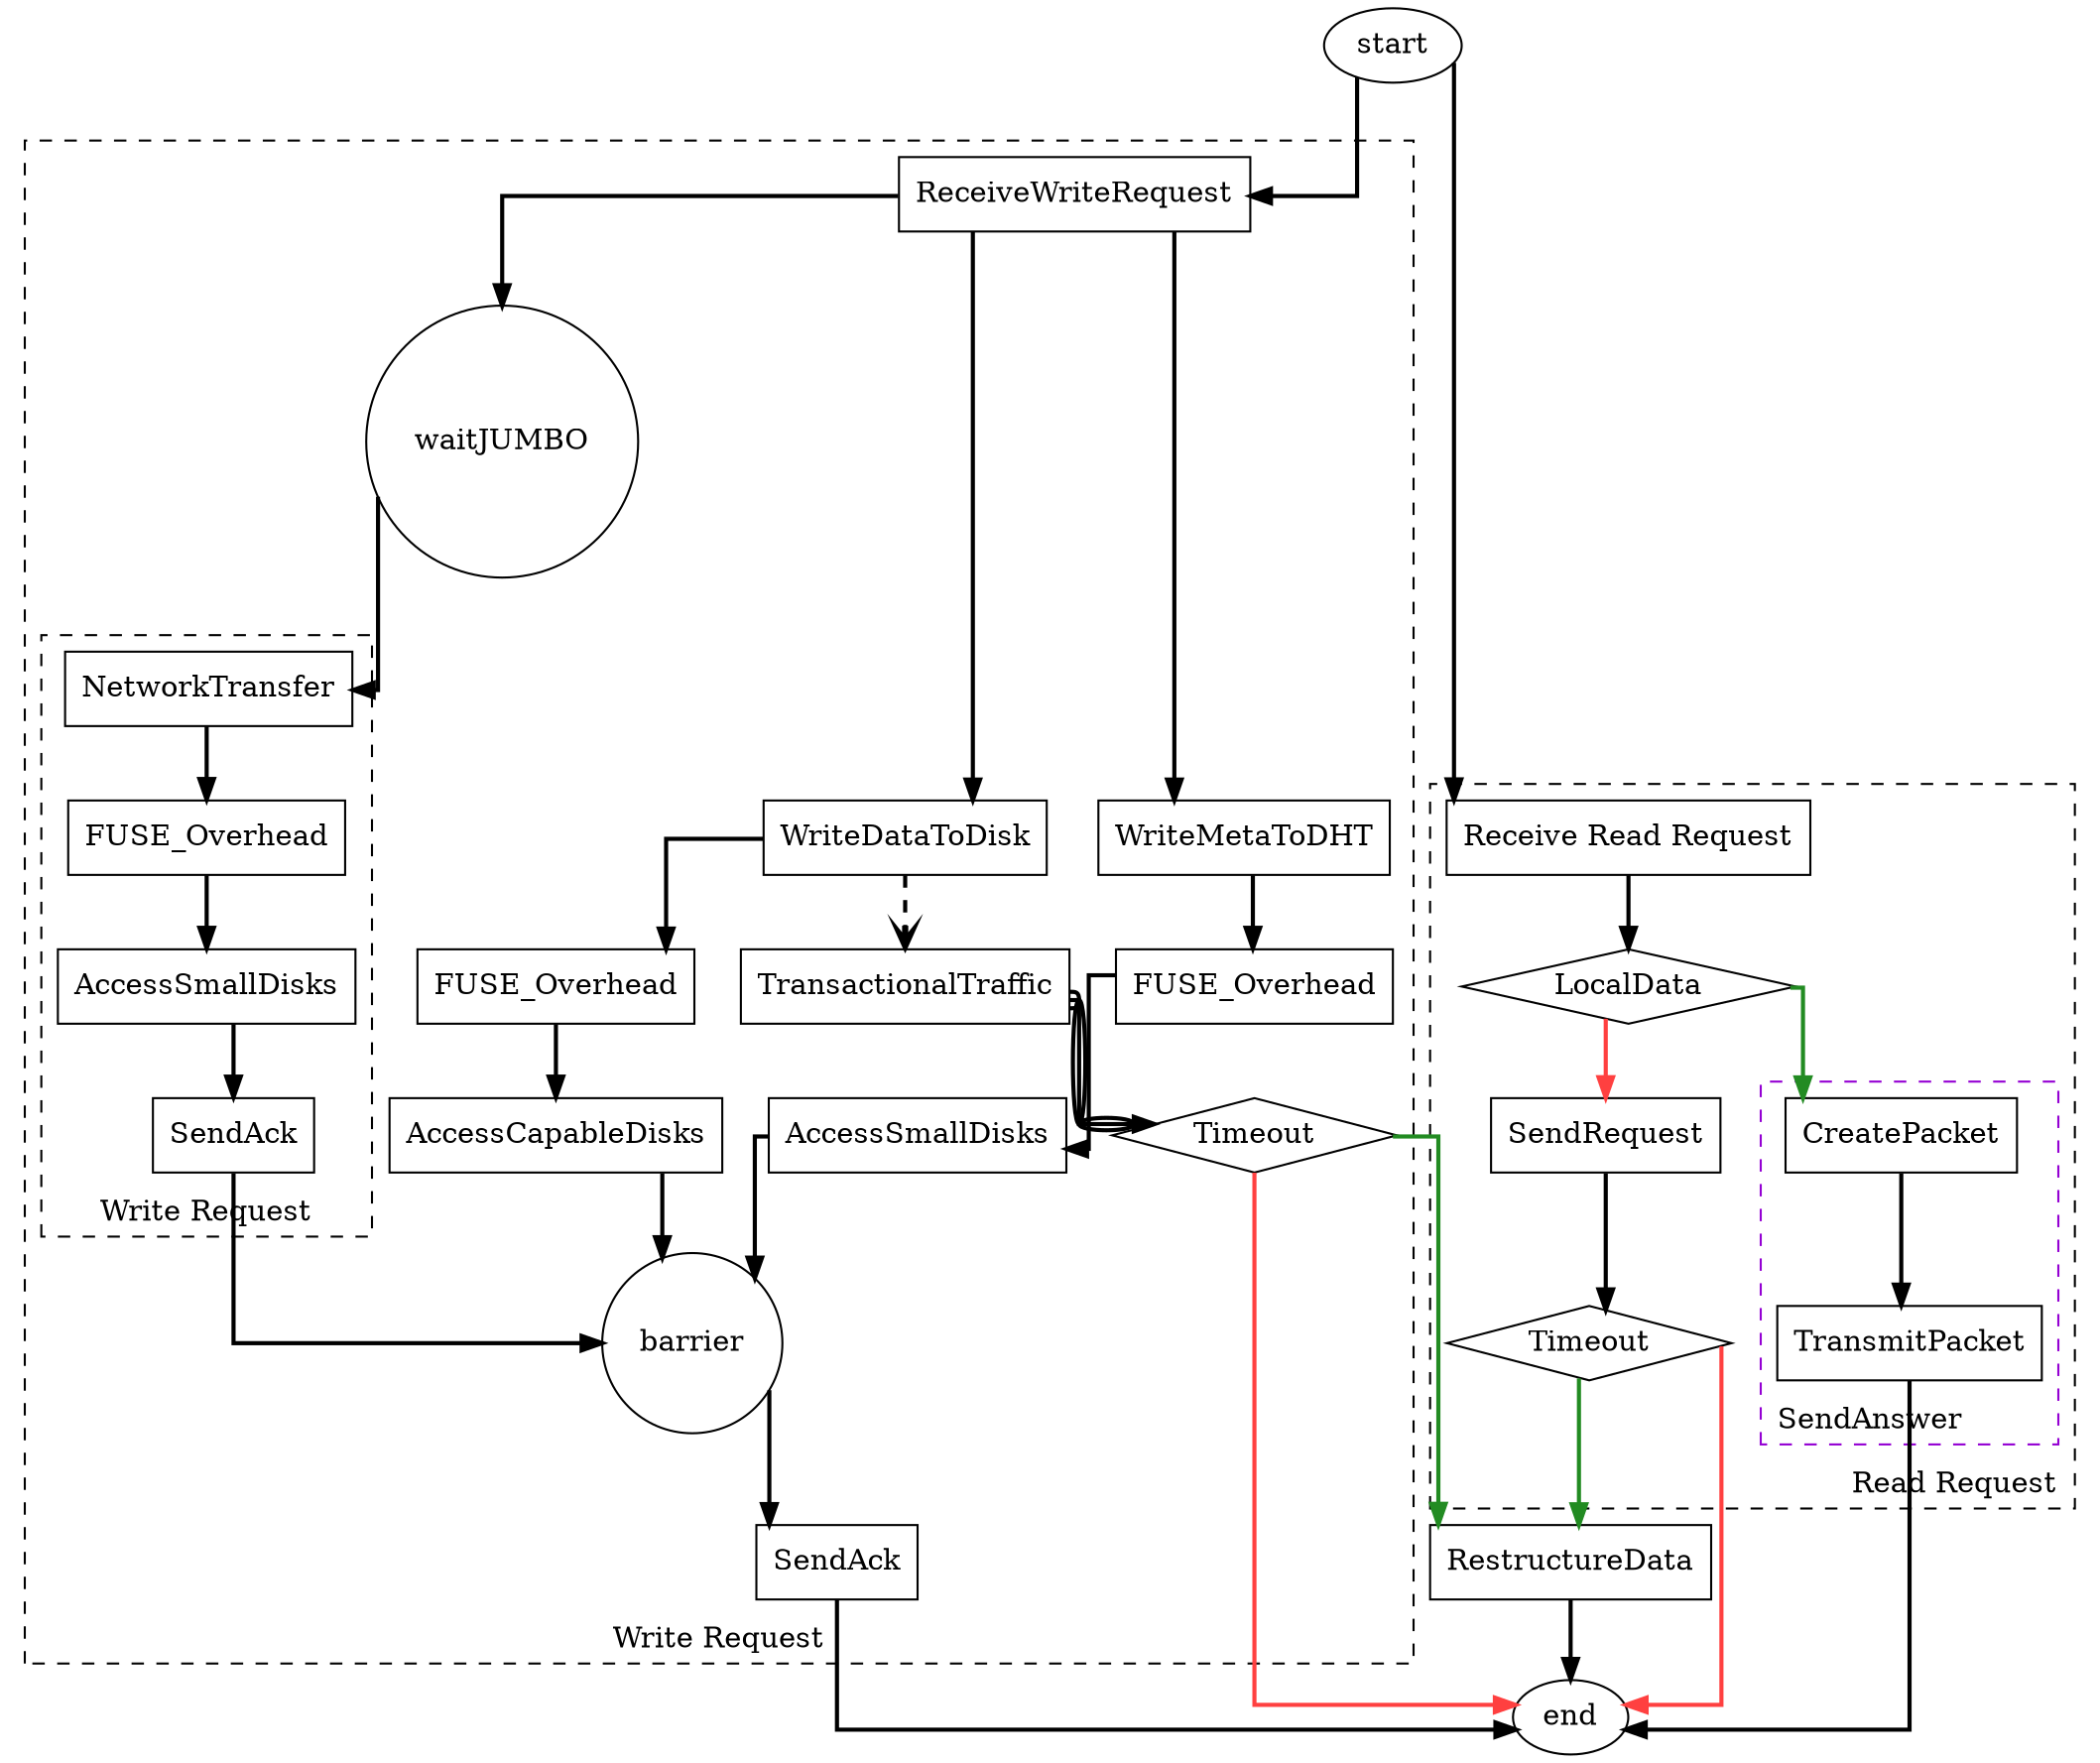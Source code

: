digraph {
    style = dashed
    splines=ortho
    nodesep=0.3
    node [shape=box]
    start [shape=oval]
    edge [penwidth=2]
    end [shape=oval]

    start -> "Receive Read Request"
    subgraph cluster_0 {
        label = "Read Request" labelloc="b" labeljust="r"
        timeout_1[shape=diamond label="Timeout"]
        LocalData [shape=diamond]

        "Receive Read Request" -> LocalData
        LocalData -> CreatePacket [color=forestgreen]

        subgraph cluster {
            label = "SendAnswer" labelloc="b" labeljust="l"
            color = darkviolet

            CreatePacket -> TransmitPacket
        }

        LocalData -> SendRequest [color=brown1]
        SendRequest -> timeout_1
    }
    TransmitPacket -> end
    timeout_1 -> RestructureData [color=forestgreen]
    timeout_1 -> end [color=brown1]

    start -> ReceiveWriteRequest
    subgraph cluster {
        label = "Write Request" labelloc="b"
        timeout_2[label="Timeout" shape=diamond]
        barrier[shape=circle label="barrier"]
        waitJUMBO [shape=circle]
        accessSmallDisks[label="AccessSmallDisks"]
        FUSE_Overhead_2 [label=FUSE_Overhead]
        WriteDataToDisk -> TransactionalTraffic [arrowhead=open style=dashed]

        ReceiveWriteRequest ->  WriteDataToDisk -> FUSE_Overhead -> AccessCapableDisks -> barrier
        ReceiveWriteRequest -> WriteMetaToDHT -> FUSE_Overhead_2 -> accessSmallDisks ->barrier
        ReceiveWriteRequest -> waitJUMBO -> NetworkTransfer
        subgraph cluster_propagation {
            FUSE [label="FUSE_Overhead"]
            send_ack[label="SendAck"]
            NetworkTransfer -> FUSE -> 
            AccessSmallDisks -> send_ack
        }
        send_ack -> barrier
        barrier -> SendAck
        TransactionalTraffic -> timeout_2 [color="black:invis:black:invis:black"
            edgetooltip="Calls to multiple nodes"]
    }
    timeout_2 -> end [color=brown1]
    timeout_2 -> RestructureData [color=forestgreen]
    RestructureData -> end
    SendAck -> end

}


